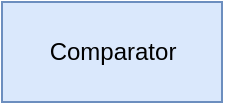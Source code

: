 <mxfile version="11.0.8" type="github"><diagram id="lD9gDl08un2Dwqc65QAU" name="第 1 页"><mxGraphModel dx="868" dy="452" grid="1" gridSize="10" guides="1" tooltips="1" connect="1" arrows="1" fold="1" page="1" pageScale="1" pageWidth="827" pageHeight="1169" math="0" shadow="0"><root><mxCell id="0"/><mxCell id="1" parent="0"/><mxCell id="EuqFj8Q9E3NR37t4KOPE-1" value="Comparator" style="html=1;fillColor=#dae8fc;strokeColor=#6c8ebf;" vertex="1" parent="1"><mxGeometry x="240" y="280" width="110" height="50" as="geometry"/></mxCell></root></mxGraphModel></diagram></mxfile>